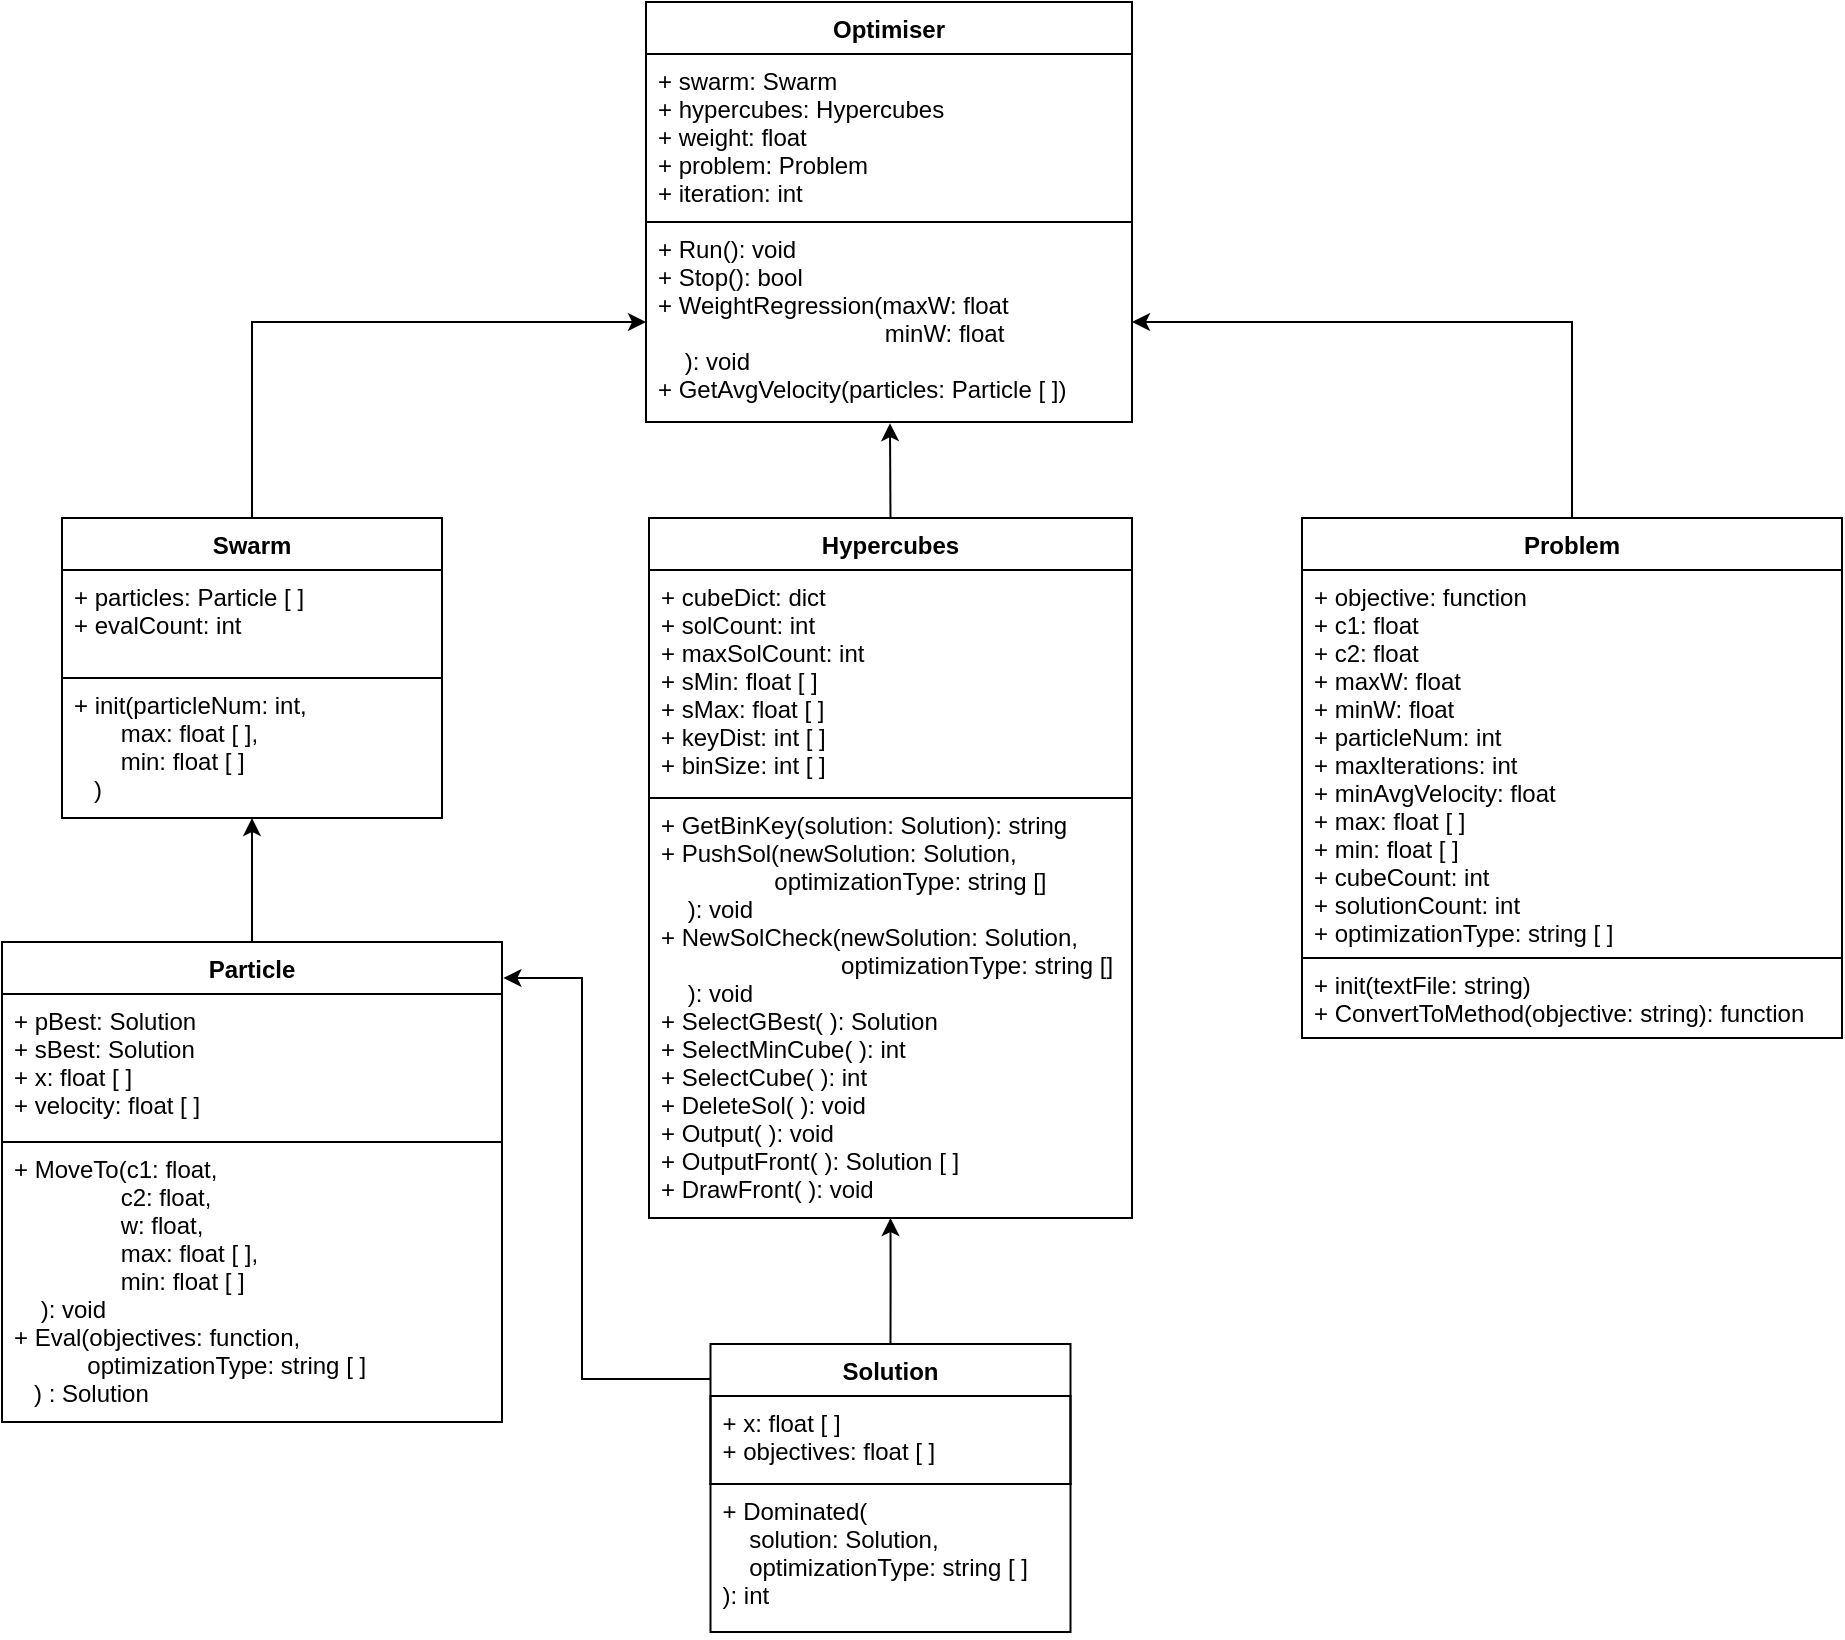 <mxfile version="13.6.4" type="device"><diagram id="xZePv47nhXY1gjqLUgJZ" name="Page-1"><mxGraphModel dx="1446" dy="794" grid="1" gridSize="10" guides="1" tooltips="1" connect="1" arrows="1" fold="1" page="1" pageScale="1" pageWidth="1169" pageHeight="827" background="#ffffff" math="0" shadow="0"><root><mxCell id="0"/><mxCell id="1" parent="0"/><mxCell id="JY5edF8O_84KhHBWNWvw-21" value="+ Dominated(&#10;    solution: Solution,&#10;    optimizationType: string [ ]&#10;): int&#10;" style="text;fillColor=none;align=left;verticalAlign=top;spacingLeft=4;spacingRight=4;overflow=hidden;rotatable=0;points=[[0,0.5],[1,0.5]];portConstraint=eastwest;strokeColor=#000000;fontColor=#000000;" parent="1" vertex="1"><mxGeometry x="534.25" y="741" width="180" height="74" as="geometry"/></mxCell><mxCell id="JY5edF8O_84KhHBWNWvw-26" style="edgeStyle=orthogonalEdgeStyle;rounded=0;orthogonalLoop=1;jettySize=auto;html=1;exitX=0.5;exitY=0;exitDx=0;exitDy=0;fontColor=#000000;strokeColor=#000000;endArrow=classic;endFill=1;" parent="1" source="JY5edF8O_84KhHBWNWvw-22" target="JY5edF8O_84KhHBWNWvw-8" edge="1"><mxGeometry relative="1" as="geometry"/></mxCell><mxCell id="JY5edF8O_84KhHBWNWvw-29" style="edgeStyle=orthogonalEdgeStyle;rounded=0;orthogonalLoop=1;jettySize=auto;html=1;exitX=0.5;exitY=0;exitDx=0;exitDy=0;entryX=1;entryY=0.5;entryDx=0;entryDy=0;endArrow=classic;endFill=1;strokeColor=#000000;fontColor=#000000;" parent="1" source="JY5edF8O_84KhHBWNWvw-13" target="JY5edF8O_84KhHBWNWvw-8" edge="1"><mxGeometry relative="1" as="geometry"/></mxCell><mxCell id="JY5edF8O_84KhHBWNWvw-32" style="edgeStyle=orthogonalEdgeStyle;rounded=0;orthogonalLoop=1;jettySize=auto;html=1;exitX=0.5;exitY=0;exitDx=0;exitDy=0;endArrow=classic;endFill=1;strokeColor=#000000;fontColor=#000000;" parent="1" source="JY5edF8O_84KhHBWNWvw-18" edge="1"><mxGeometry relative="1" as="geometry"><mxPoint x="624.25" y="608" as="targetPoint"/></mxGeometry></mxCell><mxCell id="JY5edF8O_84KhHBWNWvw-33" style="edgeStyle=orthogonalEdgeStyle;rounded=0;orthogonalLoop=1;jettySize=auto;html=1;exitX=0.5;exitY=0;exitDx=0;exitDy=0;entryX=0.5;entryY=1;entryDx=0;entryDy=0;entryPerimeter=0;endArrow=classic;endFill=1;strokeColor=#000000;fontColor=#000000;" parent="1" source="JY5edF8O_84KhHBWNWvw-9" target="JY5edF8O_84KhHBWNWvw-25" edge="1"><mxGeometry relative="1" as="geometry"/></mxCell><mxCell id="JY5edF8O_84KhHBWNWvw-35" style="edgeStyle=orthogonalEdgeStyle;rounded=0;orthogonalLoop=1;jettySize=auto;html=1;exitX=0;exitY=0.25;exitDx=0;exitDy=0;endArrow=classic;endFill=1;strokeColor=#000000;fontColor=#000000;entryX=1.003;entryY=0.073;entryDx=0;entryDy=0;entryPerimeter=0;" parent="1" source="JY5edF8O_84KhHBWNWvw-18" target="JY5edF8O_84KhHBWNWvw-9" edge="1"><mxGeometry relative="1" as="geometry"><mxPoint x="450" y="532" as="targetPoint"/><Array as="points"><mxPoint x="470" y="689"/><mxPoint x="470" y="488"/><mxPoint x="431" y="488"/></Array></mxGeometry></mxCell><mxCell id="J449ai-5pD1zcgtnjG2J-1" value="" style="endArrow=classic;html=1;exitX=0.5;exitY=0;exitDx=0;exitDy=0;entryX=0.502;entryY=1.006;entryDx=0;entryDy=0;entryPerimeter=0;" edge="1" parent="1" source="JY5edF8O_84KhHBWNWvw-1" target="JY5edF8O_84KhHBWNWvw-8"><mxGeometry width="50" height="50" relative="1" as="geometry"><mxPoint x="600" y="270" as="sourcePoint"/><mxPoint x="625" y="210" as="targetPoint"/></mxGeometry></mxCell><mxCell id="JY5edF8O_84KhHBWNWvw-1" value="Hypercubes" style="swimlane;fontStyle=1;align=center;verticalAlign=top;childLayout=stackLayout;horizontal=1;startSize=26;horizontalStack=0;resizeParent=1;resizeParentMax=0;resizeLast=0;collapsible=1;marginBottom=0;strokeColor=#000000;" parent="1" vertex="1"><mxGeometry x="503.5" y="258" width="241.5" height="350" as="geometry"/></mxCell><mxCell id="JY5edF8O_84KhHBWNWvw-2" value="+ cubeDict: dict&#10;+ solCount: int&#10;+ maxSolCount: int&#10;+ sMin: float [ ]&#10;+ sMax: float [ ]&#10;+ keyDist: int [ ]&#10;+ binSize: int [ ]" style="text;fillColor=none;align=left;verticalAlign=top;spacingLeft=4;spacingRight=4;overflow=hidden;rotatable=0;points=[[0,0.5],[1,0.5]];portConstraint=eastwest;fontColor=#000000;strokeColor=#000000;" parent="JY5edF8O_84KhHBWNWvw-1" vertex="1"><mxGeometry y="26" width="241.5" height="114" as="geometry"/></mxCell><mxCell id="JY5edF8O_84KhHBWNWvw-4" value="+ GetBinKey(solution: Solution): string&#10;+ PushSol(newSolution: Solution, &#10;                 optimizationType: string []&#10;    ): void&#10;+ NewSolCheck(newSolution: Solution, &#10;                           optimizationType: string []&#10;    ): void&#10;+ SelectGBest( ): Solution&#10;+ SelectMinCube( ): int&#10;+ SelectCube( ): int&#10;+ DeleteSol( ): void&#10;+ Output( ): void&#10;+ OutputFront( ): Solution [ ]&#10;+ DrawFront( ): void" style="text;fillColor=none;align=left;verticalAlign=top;spacingLeft=4;spacingRight=4;overflow=hidden;rotatable=0;points=[[0,0.5],[1,0.5]];portConstraint=eastwest;fontColor=#000000;strokeColor=#000000;" parent="JY5edF8O_84KhHBWNWvw-1" vertex="1"><mxGeometry y="140" width="241.5" height="210" as="geometry"/></mxCell><mxCell id="JY5edF8O_84KhHBWNWvw-13" value="Problem" style="swimlane;fontStyle=1;align=center;verticalAlign=top;childLayout=stackLayout;horizontal=1;startSize=26;horizontalStack=0;resizeParent=1;resizeParentMax=0;resizeLast=0;collapsible=1;marginBottom=0;" parent="1" vertex="1"><mxGeometry x="830" y="258" width="270" height="260" as="geometry"/></mxCell><mxCell id="JY5edF8O_84KhHBWNWvw-14" value="+ objective: function&#10;+ c1: float&#10;+ c2: float&#10;+ maxW: float&#10;+ minW: float&#10;+ particleNum: int&#10;+ maxIterations: int&#10;+ minAvgVelocity: float&#10;+ max: float [ ]&#10;+ min: float [ ]&#10;+ cubeCount: int&#10;+ solutionCount: int&#10;+ optimizationType: string [ ]" style="text;fillColor=none;align=left;verticalAlign=top;spacingLeft=4;spacingRight=4;overflow=hidden;rotatable=0;points=[[0,0.5],[1,0.5]];portConstraint=eastwest;fontColor=#000000;strokeColor=#000000;" parent="JY5edF8O_84KhHBWNWvw-13" vertex="1"><mxGeometry y="26" width="270" height="194" as="geometry"/></mxCell><mxCell id="JY5edF8O_84KhHBWNWvw-16" value="+ init(textFile: string)&#10;+ ConvertToMethod(objective: string): function" style="text;fillColor=none;align=left;verticalAlign=top;spacingLeft=4;spacingRight=4;overflow=hidden;rotatable=0;points=[[0,0.5],[1,0.5]];portConstraint=eastwest;fontColor=#000000;strokeColor=#000000;" parent="JY5edF8O_84KhHBWNWvw-13" vertex="1"><mxGeometry y="220" width="270" height="40" as="geometry"/></mxCell><mxCell id="JY5edF8O_84KhHBWNWvw-18" value="Solution" style="swimlane;fontStyle=1;align=center;verticalAlign=top;childLayout=stackLayout;horizontal=1;startSize=26;horizontalStack=0;resizeParent=1;resizeParentMax=0;resizeLast=0;collapsible=1;marginBottom=0;strokeColor=#000000;" parent="1" vertex="1"><mxGeometry x="534.25" y="671" width="180" height="70" as="geometry"/></mxCell><mxCell id="JY5edF8O_84KhHBWNWvw-19" value="+ x: float [ ]&#10;+ objectives: float [ ] " style="text;fillColor=none;align=left;verticalAlign=top;spacingLeft=4;spacingRight=4;overflow=hidden;rotatable=0;points=[[0,0.5],[1,0.5]];portConstraint=eastwest;strokeColor=#000000;fontColor=#000000;" parent="JY5edF8O_84KhHBWNWvw-18" vertex="1"><mxGeometry y="26" width="180" height="44" as="geometry"/></mxCell><mxCell id="JY5edF8O_84KhHBWNWvw-22" value="Swarm" style="swimlane;fontStyle=1;align=center;verticalAlign=top;childLayout=stackLayout;horizontal=1;startSize=26;horizontalStack=0;resizeParent=1;resizeParentMax=0;resizeLast=0;collapsible=1;marginBottom=0;" parent="1" vertex="1"><mxGeometry x="210" y="258" width="190" height="150" as="geometry"/></mxCell><mxCell id="JY5edF8O_84KhHBWNWvw-23" value="+ particles: Particle [ ] &#10;+ evalCount: int" style="text;fillColor=none;align=left;verticalAlign=top;spacingLeft=4;spacingRight=4;overflow=hidden;rotatable=0;points=[[0,0.5],[1,0.5]];portConstraint=eastwest;fontColor=#000000;strokeColor=#000000;" parent="JY5edF8O_84KhHBWNWvw-22" vertex="1"><mxGeometry y="26" width="190" height="54" as="geometry"/></mxCell><mxCell id="JY5edF8O_84KhHBWNWvw-25" value="+ init(particleNum: int, &#10;       max: float [ ],&#10;       min: float [ ]&#10;   )" style="text;fillColor=none;align=left;verticalAlign=top;spacingLeft=4;spacingRight=4;overflow=hidden;rotatable=0;points=[[0,0.5],[1,0.5]];portConstraint=eastwest;fontColor=#000000;strokeColor=#000000;" parent="JY5edF8O_84KhHBWNWvw-22" vertex="1"><mxGeometry y="80" width="190" height="70" as="geometry"/></mxCell><mxCell id="JY5edF8O_84KhHBWNWvw-9" value="Particle" style="swimlane;fontStyle=1;align=center;verticalAlign=top;childLayout=stackLayout;horizontal=1;startSize=26;horizontalStack=0;resizeParent=1;resizeParentMax=0;resizeLast=0;collapsible=1;marginBottom=0;strokeColor=#000000;" parent="1" vertex="1"><mxGeometry x="180" y="470" width="250" height="240" as="geometry"/></mxCell><mxCell id="JY5edF8O_84KhHBWNWvw-10" value="+ pBest: Solution&#10;+ sBest: Solution&#10;+ x: float [ ]&#10;+ velocity: float [ ]" style="text;fillColor=none;align=left;verticalAlign=top;spacingLeft=4;spacingRight=4;overflow=hidden;rotatable=0;points=[[0,0.5],[1,0.5]];portConstraint=eastwest;fontColor=#000000;strokeColor=#000000;" parent="JY5edF8O_84KhHBWNWvw-9" vertex="1"><mxGeometry y="26" width="250" height="74" as="geometry"/></mxCell><mxCell id="JY5edF8O_84KhHBWNWvw-12" value="+ MoveTo(c1: float, &#10;                c2: float, &#10;                w: float, &#10;                max: float [ ], &#10;                min: float [ ]&#10;    ): void&#10;+ Eval(objectives: function, &#10;           optimizationType: string [ ]&#10;   ) : Solution" style="text;fillColor=none;align=left;verticalAlign=top;spacingLeft=4;spacingRight=4;overflow=hidden;rotatable=0;points=[[0,0.5],[1,0.5]];portConstraint=eastwest;fontColor=#000000;strokeColor=#000000;" parent="JY5edF8O_84KhHBWNWvw-9" vertex="1"><mxGeometry y="100" width="250" height="140" as="geometry"/></mxCell><mxCell id="JY5edF8O_84KhHBWNWvw-5" value="Optimiser" style="swimlane;fontStyle=1;align=center;verticalAlign=top;childLayout=stackLayout;horizontal=1;startSize=26;horizontalStack=0;resizeParent=1;resizeParentMax=0;resizeLast=0;collapsible=1;marginBottom=0;" parent="1" vertex="1"><mxGeometry x="502" width="243" height="210" as="geometry"/></mxCell><mxCell id="JY5edF8O_84KhHBWNWvw-6" value="+ swarm: Swarm&#10;+ hypercubes: Hypercubes&#10;+ weight: float&#10;+ problem: Problem&#10;+ iteration: int" style="text;fillColor=none;align=left;verticalAlign=top;spacingLeft=4;spacingRight=4;overflow=hidden;rotatable=0;points=[[0,0.5],[1,0.5]];portConstraint=eastwest;fontColor=#000000;strokeColor=#000000;" parent="JY5edF8O_84KhHBWNWvw-5" vertex="1"><mxGeometry y="26" width="243" height="84" as="geometry"/></mxCell><mxCell id="JY5edF8O_84KhHBWNWvw-8" value="+ Run(): void&#10;+ Stop(): bool&#10;+ WeightRegression(maxW: float&#10;                                  minW: float &#10;    ): void&#10;+ GetAvgVelocity(particles: Particle [ ])&#10;" style="text;fillColor=none;align=left;verticalAlign=top;spacingLeft=4;spacingRight=4;overflow=hidden;rotatable=0;points=[[0,0.5],[1,0.5]];portConstraint=eastwest;fontColor=#000000;strokeColor=#000000;" parent="JY5edF8O_84KhHBWNWvw-5" vertex="1"><mxGeometry y="110" width="243" height="100" as="geometry"/></mxCell></root></mxGraphModel></diagram></mxfile>